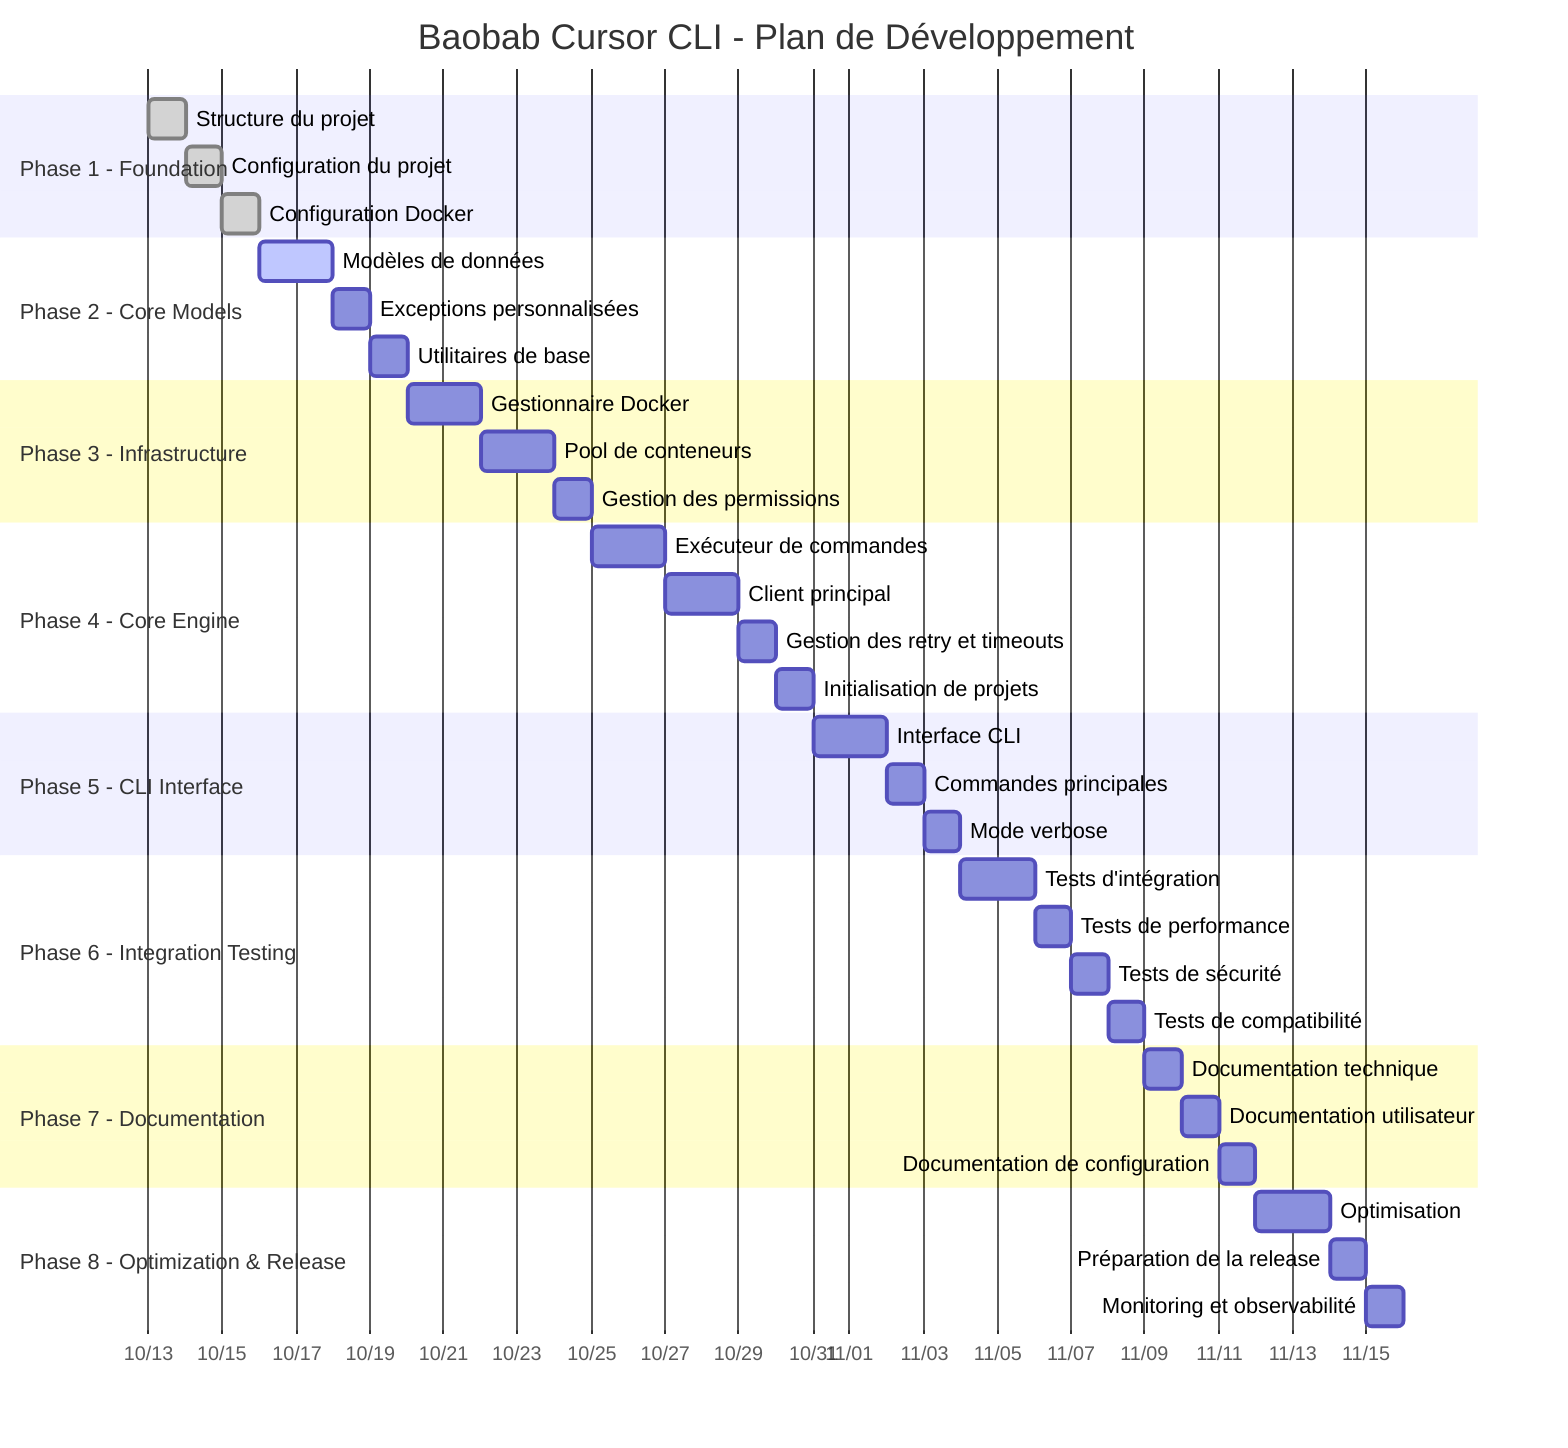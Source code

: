 gantt
    title Baobab Cursor CLI - Plan de Développement
    dateFormat  YYYY-MM-DD
    axisFormat  %m/%d

    section Phase 1 - Foundation
    Structure du projet           :done, p1-1, 2025-10-13, 1d
    Configuration du projet       :done, p1-2, 2025-10-14, 1d
    Configuration Docker          :done, p1-3, 2025-10-15, 1d

    section Phase 2 - Core Models
    Modèles de données            :active, p2-1, 2025-10-16, 2d
    Exceptions personnalisées     :p2-2, 2025-10-18, 1d
    Utilitaires de base          :p2-3, 2025-10-19, 1d

    section Phase 3 - Infrastructure
    Gestionnaire Docker          :p3-1, 2025-10-20, 2d
    Pool de conteneurs           :p3-2, 2025-10-22, 2d
    Gestion des permissions      :p3-3, 2025-10-24, 1d

    section Phase 4 - Core Engine
    Exécuteur de commandes       :p4-1, 2025-10-25, 2d
    Client principal             :p4-2, 2025-10-27, 2d
    Gestion des retry et timeouts :p4-3, 2025-10-29, 1d
    Initialisation de projets    :p4-4, 2025-10-30, 1d

    section Phase 5 - CLI Interface
    Interface CLI                :p5-1, 2025-10-31, 2d
    Commandes principales        :p5-2, 2025-11-02, 1d
    Mode verbose                 :p5-3, 2025-11-03, 1d

    section Phase 6 - Integration Testing
    Tests d'intégration          :p6-1, 2025-11-04, 2d
    Tests de performance         :p6-2, 2025-11-06, 1d
    Tests de sécurité            :p6-3, 2025-11-07, 1d
    Tests de compatibilité       :p6-4, 2025-11-08, 1d

    section Phase 7 - Documentation
    Documentation technique      :p7-1, 2025-11-09, 1d
    Documentation utilisateur    :p7-2, 2025-11-10, 1d
    Documentation de configuration :p7-3, 2025-11-11, 1d

    section Phase 8 - Optimization & Release
    Optimisation                 :p8-1, 2025-11-12, 2d
    Préparation de la release    :p8-2, 2025-11-14, 1d
    Monitoring et observabilité  :p8-3, 2025-11-15, 1d
